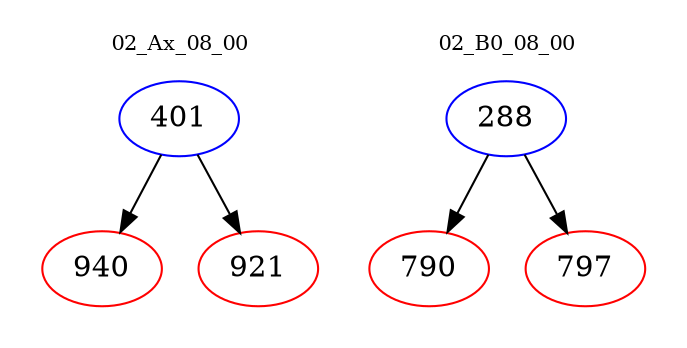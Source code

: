 digraph{
subgraph cluster_0 {
color = white
label = "02_Ax_08_00";
fontsize=10;
T0_401 [label="401", color="blue"]
T0_401 -> T0_940 [color="black"]
T0_940 [label="940", color="red"]
T0_401 -> T0_921 [color="black"]
T0_921 [label="921", color="red"]
}
subgraph cluster_1 {
color = white
label = "02_B0_08_00";
fontsize=10;
T1_288 [label="288", color="blue"]
T1_288 -> T1_790 [color="black"]
T1_790 [label="790", color="red"]
T1_288 -> T1_797 [color="black"]
T1_797 [label="797", color="red"]
}
}
